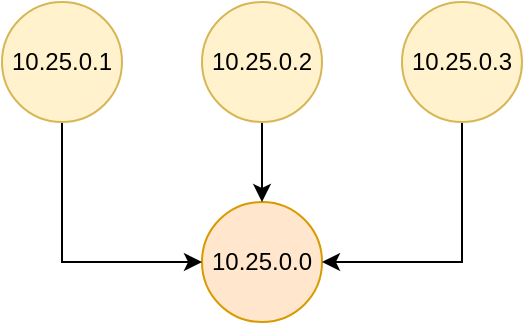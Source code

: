 <mxfile version="15.4.0" type="device" pages="4"><diagram id="0CfeLG2TnRARcgdItE1N" name="第 1 页"><mxGraphModel dx="946" dy="623" grid="1" gridSize="10" guides="1" tooltips="1" connect="1" arrows="1" fold="1" page="1" pageScale="1" pageWidth="827" pageHeight="1169" math="0" shadow="0"><root><mxCell id="0"/><mxCell id="1" parent="0"/><mxCell id="zfs4Pb7WtHGL03xCiTwL-2" value="10.25.0.0" style="ellipse;whiteSpace=wrap;html=1;aspect=fixed;fillColor=#ffe6cc;strokeColor=#d79b00;" vertex="1" parent="1"><mxGeometry x="240" y="200" width="60" height="60" as="geometry"/></mxCell><mxCell id="zfs4Pb7WtHGL03xCiTwL-6" style="edgeStyle=orthogonalEdgeStyle;rounded=0;orthogonalLoop=1;jettySize=auto;html=1;exitX=0.5;exitY=1;exitDx=0;exitDy=0;entryX=0;entryY=0.5;entryDx=0;entryDy=0;" edge="1" parent="1" source="zfs4Pb7WtHGL03xCiTwL-3" target="zfs4Pb7WtHGL03xCiTwL-2"><mxGeometry relative="1" as="geometry"/></mxCell><mxCell id="zfs4Pb7WtHGL03xCiTwL-3" value="10.25.0.1" style="ellipse;whiteSpace=wrap;html=1;aspect=fixed;fillColor=#fff2cc;strokeColor=#d6b656;" vertex="1" parent="1"><mxGeometry x="140" y="100" width="60" height="60" as="geometry"/></mxCell><mxCell id="zfs4Pb7WtHGL03xCiTwL-7" style="edgeStyle=orthogonalEdgeStyle;rounded=0;orthogonalLoop=1;jettySize=auto;html=1;exitX=0.5;exitY=1;exitDx=0;exitDy=0;" edge="1" parent="1" source="zfs4Pb7WtHGL03xCiTwL-4" target="zfs4Pb7WtHGL03xCiTwL-2"><mxGeometry relative="1" as="geometry"/></mxCell><mxCell id="zfs4Pb7WtHGL03xCiTwL-4" value="10.25.0.2" style="ellipse;whiteSpace=wrap;html=1;aspect=fixed;fillColor=#fff2cc;strokeColor=#d6b656;" vertex="1" parent="1"><mxGeometry x="240" y="100" width="60" height="60" as="geometry"/></mxCell><mxCell id="zfs4Pb7WtHGL03xCiTwL-8" style="edgeStyle=orthogonalEdgeStyle;rounded=0;orthogonalLoop=1;jettySize=auto;html=1;exitX=0.5;exitY=1;exitDx=0;exitDy=0;entryX=1;entryY=0.5;entryDx=0;entryDy=0;" edge="1" parent="1" source="zfs4Pb7WtHGL03xCiTwL-5" target="zfs4Pb7WtHGL03xCiTwL-2"><mxGeometry relative="1" as="geometry"/></mxCell><mxCell id="zfs4Pb7WtHGL03xCiTwL-5" value="10.25.0.3" style="ellipse;whiteSpace=wrap;html=1;aspect=fixed;fillColor=#fff2cc;strokeColor=#d6b656;" vertex="1" parent="1"><mxGeometry x="340" y="100" width="60" height="60" as="geometry"/></mxCell></root></mxGraphModel></diagram><diagram id="Twehkz3JIeCHdkVv3m6E" name="第 2 页"><mxGraphModel dx="946" dy="623" grid="1" gridSize="10" guides="1" tooltips="1" connect="1" arrows="1" fold="1" page="1" pageScale="1" pageWidth="827" pageHeight="1169" math="0" shadow="0"><root><mxCell id="0n4pCXFaOdtn1IiX7_NR-0"/><mxCell id="0n4pCXFaOdtn1IiX7_NR-1" parent="0n4pCXFaOdtn1IiX7_NR-0"/><mxCell id="BrAcAnumeX1KZOlWY9BY-0" value="10.25.0.0" style="ellipse;whiteSpace=wrap;html=1;aspect=fixed;fillColor=#ffe6cc;strokeColor=#d79b00;" vertex="1" parent="0n4pCXFaOdtn1IiX7_NR-1"><mxGeometry x="210" y="150" width="60" height="60" as="geometry"/></mxCell><mxCell id="BrAcAnumeX1KZOlWY9BY-2" value="10.25.0.1" style="ellipse;whiteSpace=wrap;html=1;aspect=fixed;fillColor=#fff2cc;strokeColor=#d6b656;" vertex="1" parent="0n4pCXFaOdtn1IiX7_NR-1"><mxGeometry x="210" y="240" width="60" height="60" as="geometry"/></mxCell><mxCell id="BrAcAnumeX1KZOlWY9BY-4" value="10.25.0.2" style="ellipse;whiteSpace=wrap;html=1;aspect=fixed;fillColor=#fff2cc;strokeColor=#d6b656;" vertex="1" parent="0n4pCXFaOdtn1IiX7_NR-1"><mxGeometry x="210" y="330" width="60" height="60" as="geometry"/></mxCell><mxCell id="BrAcAnumeX1KZOlWY9BY-6" value="10.25.0.3" style="ellipse;whiteSpace=wrap;html=1;aspect=fixed;fillColor=#fff2cc;strokeColor=#d6b656;" vertex="1" parent="0n4pCXFaOdtn1IiX7_NR-1"><mxGeometry x="210" y="420" width="60" height="60" as="geometry"/></mxCell><mxCell id="gRUgt2JDgA4GEEnzpmDl-0" style="rounded=0;orthogonalLoop=1;jettySize=auto;html=1;entryX=0;entryY=0.5;entryDx=0;entryDy=0;" edge="1" parent="0n4pCXFaOdtn1IiX7_NR-1" source="BrAcAnumeX1KZOlWY9BY-7" target="BrAcAnumeX1KZOlWY9BY-0"><mxGeometry relative="1" as="geometry"/></mxCell><mxCell id="gRUgt2JDgA4GEEnzpmDl-4" value="ping" style="edgeLabel;html=1;align=center;verticalAlign=middle;resizable=0;points=[];" vertex="1" connectable="0" parent="gRUgt2JDgA4GEEnzpmDl-0"><mxGeometry x="0.143" y="1" relative="1" as="geometry"><mxPoint as="offset"/></mxGeometry></mxCell><mxCell id="gRUgt2JDgA4GEEnzpmDl-1" style="edgeStyle=none;rounded=0;orthogonalLoop=1;jettySize=auto;html=1;entryX=0;entryY=0.5;entryDx=0;entryDy=0;" edge="1" parent="0n4pCXFaOdtn1IiX7_NR-1" source="BrAcAnumeX1KZOlWY9BY-7" target="BrAcAnumeX1KZOlWY9BY-2"><mxGeometry relative="1" as="geometry"/></mxCell><mxCell id="gRUgt2JDgA4GEEnzpmDl-5" value="ping" style="edgeLabel;html=1;align=center;verticalAlign=middle;resizable=0;points=[];" vertex="1" connectable="0" parent="gRUgt2JDgA4GEEnzpmDl-1"><mxGeometry x="0.076" relative="1" as="geometry"><mxPoint as="offset"/></mxGeometry></mxCell><mxCell id="gRUgt2JDgA4GEEnzpmDl-2" style="edgeStyle=none;rounded=0;orthogonalLoop=1;jettySize=auto;html=1;entryX=0;entryY=0.5;entryDx=0;entryDy=0;" edge="1" parent="0n4pCXFaOdtn1IiX7_NR-1" source="BrAcAnumeX1KZOlWY9BY-7" target="BrAcAnumeX1KZOlWY9BY-4"><mxGeometry relative="1" as="geometry"/></mxCell><mxCell id="gRUgt2JDgA4GEEnzpmDl-6" value="ping" style="edgeLabel;html=1;align=center;verticalAlign=middle;resizable=0;points=[];" vertex="1" connectable="0" parent="gRUgt2JDgA4GEEnzpmDl-2"><mxGeometry x="0.087" y="1" relative="1" as="geometry"><mxPoint as="offset"/></mxGeometry></mxCell><mxCell id="gRUgt2JDgA4GEEnzpmDl-3" style="edgeStyle=none;rounded=0;orthogonalLoop=1;jettySize=auto;html=1;entryX=0;entryY=0.5;entryDx=0;entryDy=0;" edge="1" parent="0n4pCXFaOdtn1IiX7_NR-1" source="BrAcAnumeX1KZOlWY9BY-7" target="BrAcAnumeX1KZOlWY9BY-6"><mxGeometry relative="1" as="geometry"/></mxCell><mxCell id="gRUgt2JDgA4GEEnzpmDl-7" value="ping" style="edgeLabel;html=1;align=center;verticalAlign=middle;resizable=0;points=[];" vertex="1" connectable="0" parent="gRUgt2JDgA4GEEnzpmDl-3"><mxGeometry x="0.082" y="-1" relative="1" as="geometry"><mxPoint y="-4" as="offset"/></mxGeometry></mxCell><mxCell id="BrAcAnumeX1KZOlWY9BY-7" value="" style="sketch=0;pointerEvents=1;shadow=0;dashed=0;html=1;strokeColor=none;fillColor=#434445;aspect=fixed;labelPosition=center;verticalLabelPosition=bottom;verticalAlign=top;align=center;outlineConnect=0;shape=mxgraph.vvd.laptop;" vertex="1" parent="0n4pCXFaOdtn1IiX7_NR-1"><mxGeometry x="30" y="290" width="50" height="36" as="geometry"/></mxCell></root></mxGraphModel></diagram><diagram id="QD_cFTzgwN4QEPUHb5rP" name="第 3 页"><mxGraphModel dx="946" dy="623" grid="1" gridSize="10" guides="1" tooltips="1" connect="1" arrows="1" fold="1" page="1" pageScale="1" pageWidth="827" pageHeight="1169" math="0" shadow="0"><root><mxCell id="d4aUlKBvaJM-Di1G_GEx-0"/><mxCell id="d4aUlKBvaJM-Di1G_GEx-1" parent="d4aUlKBvaJM-Di1G_GEx-0"/><mxCell id="1RmiB3476xcJRQ1MWAL0-0" value="10.25.0.0" style="ellipse;whiteSpace=wrap;html=1;aspect=fixed;fillColor=#ffe6cc;strokeColor=#d79b00;" vertex="1" parent="d4aUlKBvaJM-Di1G_GEx-1"><mxGeometry x="250" y="150" width="60" height="60" as="geometry"/></mxCell><mxCell id="1RmiB3476xcJRQ1MWAL0-1" value="10.25.0.1" style="ellipse;whiteSpace=wrap;html=1;aspect=fixed;fillColor=#fff2cc;strokeColor=#d6b656;" vertex="1" parent="d4aUlKBvaJM-Di1G_GEx-1"><mxGeometry x="250" y="240" width="60" height="60" as="geometry"/></mxCell><mxCell id="1RmiB3476xcJRQ1MWAL0-2" value="10.25.0.2" style="ellipse;whiteSpace=wrap;html=1;aspect=fixed;fillColor=#fff2cc;strokeColor=#d6b656;" vertex="1" parent="d4aUlKBvaJM-Di1G_GEx-1"><mxGeometry x="250" y="330" width="60" height="60" as="geometry"/></mxCell><mxCell id="1RmiB3476xcJRQ1MWAL0-3" value="10.25.0.3" style="ellipse;whiteSpace=wrap;html=1;aspect=fixed;fillColor=#fff2cc;strokeColor=#d6b656;" vertex="1" parent="d4aUlKBvaJM-Di1G_GEx-1"><mxGeometry x="250" y="420" width="60" height="60" as="geometry"/></mxCell><mxCell id="1RmiB3476xcJRQ1MWAL0-6" style="edgeStyle=none;rounded=0;orthogonalLoop=1;jettySize=auto;html=1;entryX=0;entryY=0.5;entryDx=0;entryDy=0;" edge="1" parent="d4aUlKBvaJM-Di1G_GEx-1" source="1RmiB3476xcJRQ1MWAL0-12" target="1RmiB3476xcJRQ1MWAL0-1"><mxGeometry relative="1" as="geometry"/></mxCell><mxCell id="1RmiB3476xcJRQ1MWAL0-7" value="ping" style="edgeLabel;html=1;align=center;verticalAlign=middle;resizable=0;points=[];" vertex="1" connectable="0" parent="1RmiB3476xcJRQ1MWAL0-6"><mxGeometry x="0.076" relative="1" as="geometry"><mxPoint as="offset"/></mxGeometry></mxCell><mxCell id="1RmiB3476xcJRQ1MWAL0-8" style="edgeStyle=none;rounded=0;orthogonalLoop=1;jettySize=auto;html=1;entryX=0;entryY=0.5;entryDx=0;entryDy=0;" edge="1" parent="d4aUlKBvaJM-Di1G_GEx-1" source="1RmiB3476xcJRQ1MWAL0-12" target="1RmiB3476xcJRQ1MWAL0-2"><mxGeometry relative="1" as="geometry"/></mxCell><mxCell id="1RmiB3476xcJRQ1MWAL0-9" value="ping" style="edgeLabel;html=1;align=center;verticalAlign=middle;resizable=0;points=[];" vertex="1" connectable="0" parent="1RmiB3476xcJRQ1MWAL0-8"><mxGeometry x="0.087" y="1" relative="1" as="geometry"><mxPoint as="offset"/></mxGeometry></mxCell><mxCell id="1RmiB3476xcJRQ1MWAL0-10" style="edgeStyle=none;rounded=0;orthogonalLoop=1;jettySize=auto;html=1;entryX=0;entryY=0.5;entryDx=0;entryDy=0;" edge="1" parent="d4aUlKBvaJM-Di1G_GEx-1" source="1RmiB3476xcJRQ1MWAL0-12" target="1RmiB3476xcJRQ1MWAL0-3"><mxGeometry relative="1" as="geometry"/></mxCell><mxCell id="1RmiB3476xcJRQ1MWAL0-11" value="ping" style="edgeLabel;html=1;align=center;verticalAlign=middle;resizable=0;points=[];" vertex="1" connectable="0" parent="1RmiB3476xcJRQ1MWAL0-10"><mxGeometry x="0.082" y="-1" relative="1" as="geometry"><mxPoint y="-4" as="offset"/></mxGeometry></mxCell><mxCell id="D01_fH3ybQ8cEOHEXIEp-0" style="edgeStyle=none;rounded=0;orthogonalLoop=1;jettySize=auto;html=1;entryX=0;entryY=0.5;entryDx=0;entryDy=0;" edge="1" parent="d4aUlKBvaJM-Di1G_GEx-1" source="1RmiB3476xcJRQ1MWAL0-12" target="1RmiB3476xcJRQ1MWAL0-0"><mxGeometry relative="1" as="geometry"/></mxCell><mxCell id="1RmiB3476xcJRQ1MWAL0-12" value="" style="sketch=0;pointerEvents=1;shadow=0;dashed=0;html=1;strokeColor=none;fillColor=#434445;aspect=fixed;labelPosition=center;verticalLabelPosition=bottom;verticalAlign=top;align=center;outlineConnect=0;shape=mxgraph.vvd.laptop;" vertex="1" parent="d4aUlKBvaJM-Di1G_GEx-1"><mxGeometry x="70" y="290" width="50" height="36" as="geometry"/></mxCell><mxCell id="D01_fH3ybQ8cEOHEXIEp-2" value="" style="verticalLabelPosition=bottom;verticalAlign=top;html=1;shadow=0;dashed=0;strokeWidth=1;shape=mxgraph.ios.iDeleteApp;fillColor=#cccccc;fillColor2=#000000;strokeColor=#ffffff;sketch=0;" vertex="1" parent="d4aUlKBvaJM-Di1G_GEx-1"><mxGeometry x="180" y="220" width="20" height="20" as="geometry"/></mxCell></root></mxGraphModel></diagram><diagram id="zfEdS_TsRhu0Ls23LTCl" name="第 4 页"><mxGraphModel dx="946" dy="623" grid="1" gridSize="10" guides="1" tooltips="1" connect="1" arrows="1" fold="1" page="1" pageScale="1" pageWidth="827" pageHeight="1169" math="0" shadow="0"><root><mxCell id="fypDcgbg0weF1_NMgyEY-0"/><mxCell id="fypDcgbg0weF1_NMgyEY-1" parent="fypDcgbg0weF1_NMgyEY-0"/><mxCell id="il4Pd71SzVE6OU-5DFI1-0" value="10.25.0.0" style="ellipse;whiteSpace=wrap;html=1;aspect=fixed;fillColor=#ffe6cc;strokeColor=#d79b00;" vertex="1" parent="fypDcgbg0weF1_NMgyEY-1"><mxGeometry x="250" y="150" width="60" height="60" as="geometry"/></mxCell><mxCell id="il4Pd71SzVE6OU-5DFI1-1" value="10.25.0.1" style="ellipse;whiteSpace=wrap;html=1;aspect=fixed;fillColor=#fff2cc;strokeColor=#d6b656;" vertex="1" parent="fypDcgbg0weF1_NMgyEY-1"><mxGeometry x="250" y="240" width="60" height="60" as="geometry"/></mxCell><mxCell id="il4Pd71SzVE6OU-5DFI1-2" value="10.25.0.2" style="ellipse;whiteSpace=wrap;html=1;aspect=fixed;fillColor=#fff2cc;strokeColor=#d6b656;" vertex="1" parent="fypDcgbg0weF1_NMgyEY-1"><mxGeometry x="250" y="330" width="60" height="60" as="geometry"/></mxCell><mxCell id="il4Pd71SzVE6OU-5DFI1-3" value="10.25.0.3" style="ellipse;whiteSpace=wrap;html=1;aspect=fixed;fillColor=#fff2cc;strokeColor=#d6b656;" vertex="1" parent="fypDcgbg0weF1_NMgyEY-1"><mxGeometry x="250" y="420" width="60" height="60" as="geometry"/></mxCell><mxCell id="il4Pd71SzVE6OU-5DFI1-4" style="edgeStyle=none;rounded=0;orthogonalLoop=1;jettySize=auto;html=1;entryX=0;entryY=0.5;entryDx=0;entryDy=0;" edge="1" parent="fypDcgbg0weF1_NMgyEY-1" source="il4Pd71SzVE6OU-5DFI1-11" target="il4Pd71SzVE6OU-5DFI1-1"><mxGeometry relative="1" as="geometry"/></mxCell><mxCell id="il4Pd71SzVE6OU-5DFI1-18" value="1" style="edgeLabel;html=1;align=center;verticalAlign=middle;resizable=0;points=[];" vertex="1" connectable="0" parent="il4Pd71SzVE6OU-5DFI1-4"><mxGeometry x="0.054" y="2" relative="1" as="geometry"><mxPoint as="offset"/></mxGeometry></mxCell><mxCell id="il4Pd71SzVE6OU-5DFI1-6" style="edgeStyle=none;rounded=0;orthogonalLoop=1;jettySize=auto;html=1;entryX=0;entryY=0.5;entryDx=0;entryDy=0;" edge="1" parent="fypDcgbg0weF1_NMgyEY-1" source="il4Pd71SzVE6OU-5DFI1-11" target="il4Pd71SzVE6OU-5DFI1-2"><mxGeometry relative="1" as="geometry"/></mxCell><mxCell id="il4Pd71SzVE6OU-5DFI1-19" value="2" style="edgeLabel;html=1;align=center;verticalAlign=middle;resizable=0;points=[];" vertex="1" connectable="0" parent="il4Pd71SzVE6OU-5DFI1-6"><mxGeometry x="0.193" y="1" relative="1" as="geometry"><mxPoint x="-8" y="-1" as="offset"/></mxGeometry></mxCell><mxCell id="il4Pd71SzVE6OU-5DFI1-8" style="edgeStyle=none;rounded=0;orthogonalLoop=1;jettySize=auto;html=1;entryX=0;entryY=0.5;entryDx=0;entryDy=0;" edge="1" parent="fypDcgbg0weF1_NMgyEY-1" source="il4Pd71SzVE6OU-5DFI1-11" target="il4Pd71SzVE6OU-5DFI1-3"><mxGeometry relative="1" as="geometry"/></mxCell><mxCell id="il4Pd71SzVE6OU-5DFI1-20" value="3" style="edgeLabel;html=1;align=center;verticalAlign=middle;resizable=0;points=[];" vertex="1" connectable="0" parent="il4Pd71SzVE6OU-5DFI1-8"><mxGeometry x="0.128" y="-1" relative="1" as="geometry"><mxPoint x="-1" as="offset"/></mxGeometry></mxCell><mxCell id="il4Pd71SzVE6OU-5DFI1-10" style="edgeStyle=none;rounded=0;orthogonalLoop=1;jettySize=auto;html=1;entryX=0;entryY=0.5;entryDx=0;entryDy=0;" edge="1" parent="fypDcgbg0weF1_NMgyEY-1" source="il4Pd71SzVE6OU-5DFI1-11" target="il4Pd71SzVE6OU-5DFI1-0"><mxGeometry relative="1" as="geometry"/></mxCell><mxCell id="il4Pd71SzVE6OU-5DFI1-21" value="4" style="edgeLabel;html=1;align=center;verticalAlign=middle;resizable=0;points=[];" vertex="1" connectable="0" parent="il4Pd71SzVE6OU-5DFI1-10"><mxGeometry x="0.045" y="1" relative="1" as="geometry"><mxPoint x="4" y="-2" as="offset"/></mxGeometry></mxCell><mxCell id="il4Pd71SzVE6OU-5DFI1-11" value="" style="sketch=0;pointerEvents=1;shadow=0;dashed=0;html=1;strokeColor=none;fillColor=#434445;aspect=fixed;labelPosition=center;verticalLabelPosition=bottom;verticalAlign=top;align=center;outlineConnect=0;shape=mxgraph.vvd.laptop;" vertex="1" parent="fypDcgbg0weF1_NMgyEY-1"><mxGeometry x="70" y="290" width="50" height="36" as="geometry"/></mxCell><mxCell id="il4Pd71SzVE6OU-5DFI1-13" value="slaveof no one" style="text;html=1;align=center;verticalAlign=middle;resizable=0;points=[];autosize=1;strokeColor=none;fillColor=none;" vertex="1" parent="fypDcgbg0weF1_NMgyEY-1"><mxGeometry x="330" y="260" width="90" height="20" as="geometry"/></mxCell><mxCell id="il4Pd71SzVE6OU-5DFI1-14" value="slaveof&amp;nbsp;&lt;span&gt;10.25.0.1&lt;/span&gt;" style="text;html=1;align=center;verticalAlign=middle;resizable=0;points=[];autosize=1;strokeColor=none;fillColor=none;" vertex="1" parent="fypDcgbg0weF1_NMgyEY-1"><mxGeometry x="324" y="170" width="110" height="20" as="geometry"/></mxCell><mxCell id="il4Pd71SzVE6OU-5DFI1-15" value="slaveof&amp;nbsp;&lt;span&gt;10.25.0.1&lt;/span&gt;" style="text;html=1;align=center;verticalAlign=middle;resizable=0;points=[];autosize=1;strokeColor=none;fillColor=none;" vertex="1" parent="fypDcgbg0weF1_NMgyEY-1"><mxGeometry x="330" y="350" width="110" height="20" as="geometry"/></mxCell><mxCell id="il4Pd71SzVE6OU-5DFI1-16" value="slaveof&amp;nbsp;&lt;span&gt;10.25.0.1&lt;/span&gt;" style="text;html=1;align=center;verticalAlign=middle;resizable=0;points=[];autosize=1;strokeColor=none;fillColor=none;" vertex="1" parent="fypDcgbg0weF1_NMgyEY-1"><mxGeometry x="330" y="440" width="110" height="20" as="geometry"/></mxCell></root></mxGraphModel></diagram></mxfile>
